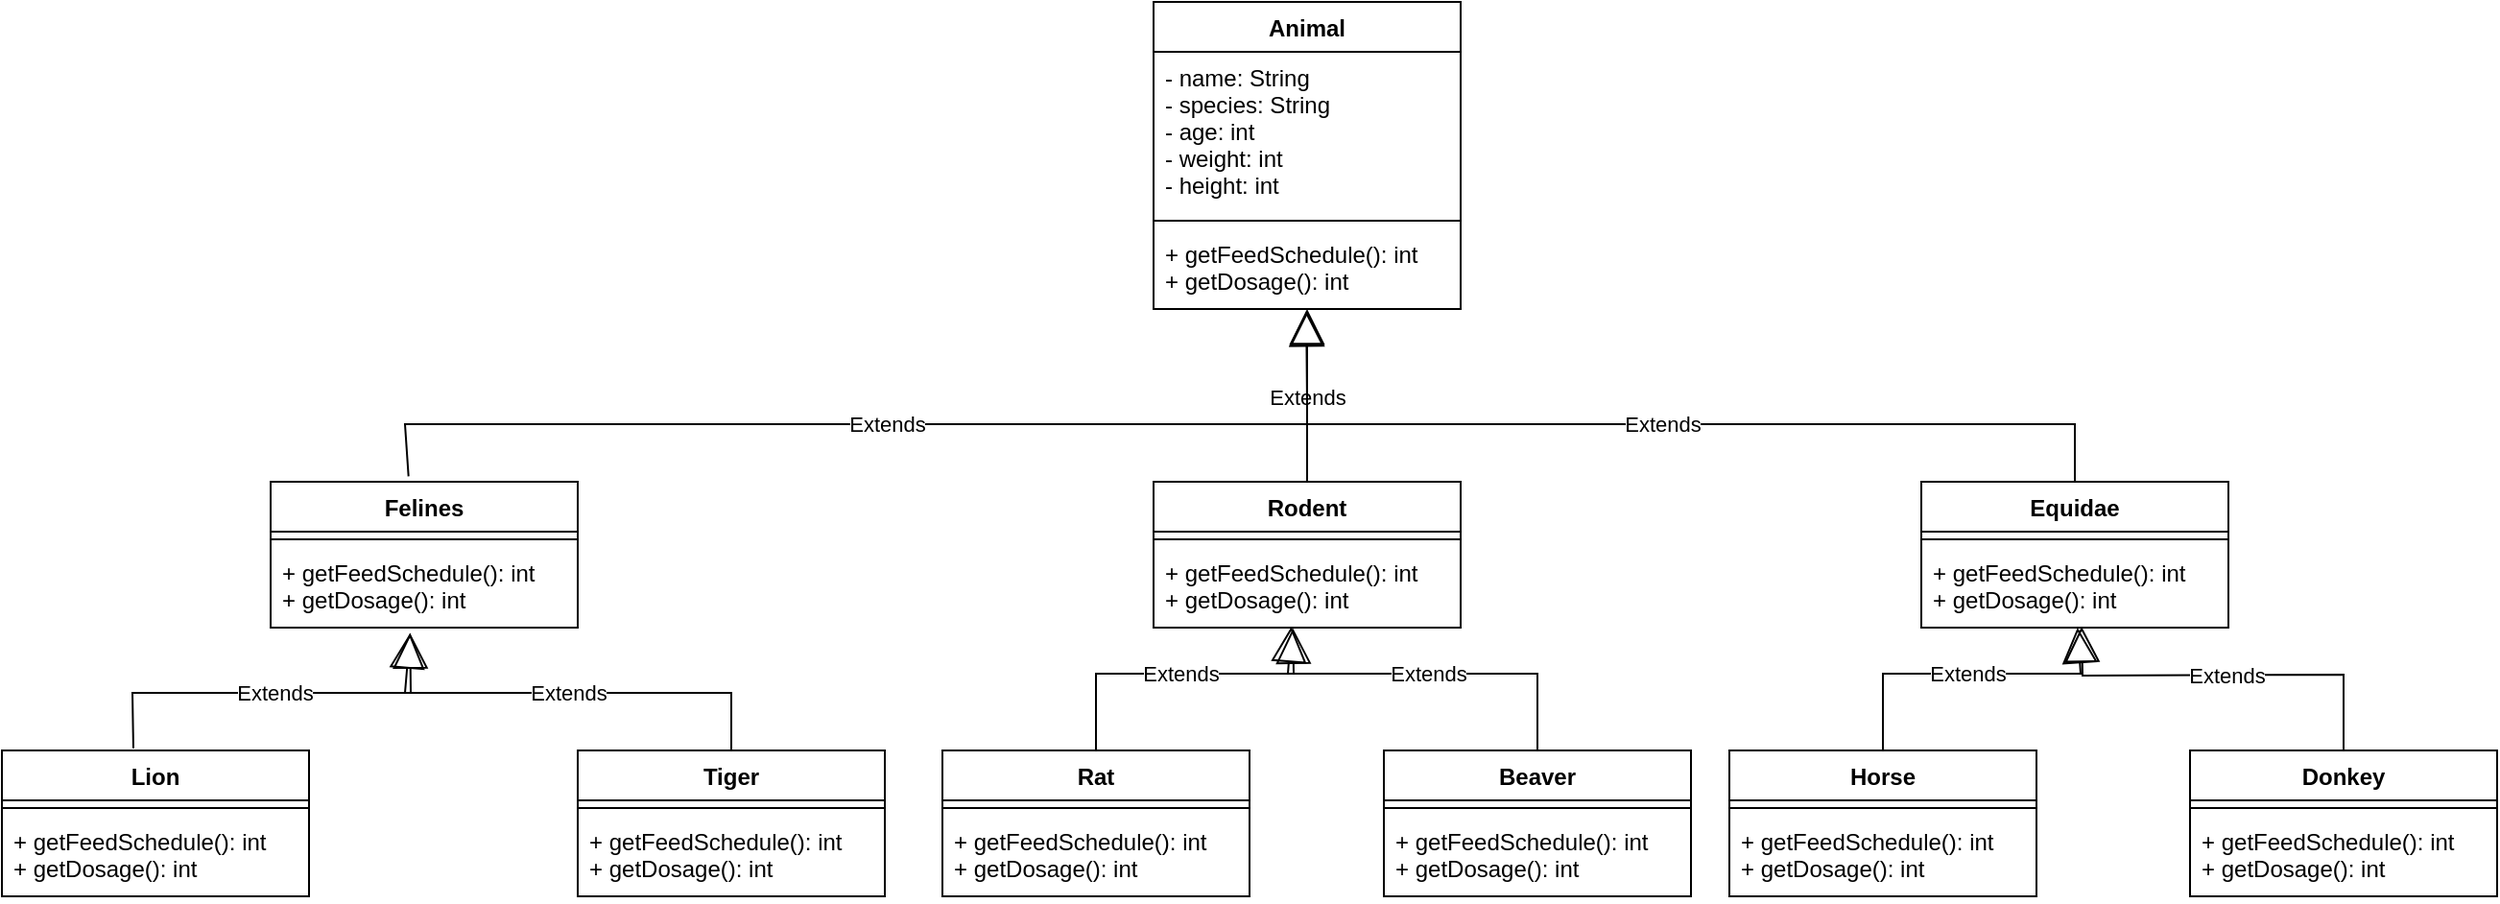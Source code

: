 <mxfile version="20.0.4" type="github"><diagram id="feeYSe5wKjMX-SL_TKrL" name="Page-1"><mxGraphModel dx="1979" dy="637" grid="1" gridSize="10" guides="1" tooltips="1" connect="1" arrows="1" fold="1" page="1" pageScale="1" pageWidth="827" pageHeight="1169" math="0" shadow="0"><root><mxCell id="0"/><mxCell id="1" parent="0"/><mxCell id="Qqt3YQJBpdrjzB38AEWu-1" value="Animal" style="swimlane;fontStyle=1;align=center;verticalAlign=top;childLayout=stackLayout;horizontal=1;startSize=26;horizontalStack=0;resizeParent=1;resizeParentMax=0;resizeLast=0;collapsible=1;marginBottom=0;" vertex="1" parent="1"><mxGeometry x="320" y="20" width="160" height="160" as="geometry"/></mxCell><mxCell id="Qqt3YQJBpdrjzB38AEWu-2" value="- name: String&#10;- species: String&#10;- age: int&#10;- weight: int&#10;- height: int" style="text;strokeColor=none;fillColor=none;align=left;verticalAlign=top;spacingLeft=4;spacingRight=4;overflow=hidden;rotatable=0;points=[[0,0.5],[1,0.5]];portConstraint=eastwest;" vertex="1" parent="Qqt3YQJBpdrjzB38AEWu-1"><mxGeometry y="26" width="160" height="84" as="geometry"/></mxCell><mxCell id="Qqt3YQJBpdrjzB38AEWu-3" value="" style="line;strokeWidth=1;fillColor=none;align=left;verticalAlign=middle;spacingTop=-1;spacingLeft=3;spacingRight=3;rotatable=0;labelPosition=right;points=[];portConstraint=eastwest;" vertex="1" parent="Qqt3YQJBpdrjzB38AEWu-1"><mxGeometry y="110" width="160" height="8" as="geometry"/></mxCell><mxCell id="Qqt3YQJBpdrjzB38AEWu-4" value="+ getFeedSchedule(): int&#10;+ getDosage(): int" style="text;strokeColor=none;fillColor=none;align=left;verticalAlign=top;spacingLeft=4;spacingRight=4;overflow=hidden;rotatable=0;points=[[0,0.5],[1,0.5]];portConstraint=eastwest;" vertex="1" parent="Qqt3YQJBpdrjzB38AEWu-1"><mxGeometry y="118" width="160" height="42" as="geometry"/></mxCell><mxCell id="Qqt3YQJBpdrjzB38AEWu-5" value="Felines" style="swimlane;fontStyle=1;align=center;verticalAlign=top;childLayout=stackLayout;horizontal=1;startSize=26;horizontalStack=0;resizeParent=1;resizeParentMax=0;resizeLast=0;collapsible=1;marginBottom=0;" vertex="1" parent="1"><mxGeometry x="-140" y="270" width="160" height="76" as="geometry"/></mxCell><mxCell id="Qqt3YQJBpdrjzB38AEWu-7" value="" style="line;strokeWidth=1;fillColor=none;align=left;verticalAlign=middle;spacingTop=-1;spacingLeft=3;spacingRight=3;rotatable=0;labelPosition=right;points=[];portConstraint=eastwest;" vertex="1" parent="Qqt3YQJBpdrjzB38AEWu-5"><mxGeometry y="26" width="160" height="8" as="geometry"/></mxCell><mxCell id="Qqt3YQJBpdrjzB38AEWu-8" value="+ getFeedSchedule(): int&#10;+ getDosage(): int" style="text;strokeColor=none;fillColor=none;align=left;verticalAlign=top;spacingLeft=4;spacingRight=4;overflow=hidden;rotatable=0;points=[[0,0.5],[1,0.5]];portConstraint=eastwest;" vertex="1" parent="Qqt3YQJBpdrjzB38AEWu-5"><mxGeometry y="34" width="160" height="42" as="geometry"/></mxCell><mxCell id="Qqt3YQJBpdrjzB38AEWu-9" value="Rodent" style="swimlane;fontStyle=1;align=center;verticalAlign=top;childLayout=stackLayout;horizontal=1;startSize=26;horizontalStack=0;resizeParent=1;resizeParentMax=0;resizeLast=0;collapsible=1;marginBottom=0;" vertex="1" parent="1"><mxGeometry x="320" y="270" width="160" height="76" as="geometry"/></mxCell><mxCell id="Qqt3YQJBpdrjzB38AEWu-10" value="" style="line;strokeWidth=1;fillColor=none;align=left;verticalAlign=middle;spacingTop=-1;spacingLeft=3;spacingRight=3;rotatable=0;labelPosition=right;points=[];portConstraint=eastwest;" vertex="1" parent="Qqt3YQJBpdrjzB38AEWu-9"><mxGeometry y="26" width="160" height="8" as="geometry"/></mxCell><mxCell id="Qqt3YQJBpdrjzB38AEWu-11" value="+ getFeedSchedule(): int&#10;+ getDosage(): int" style="text;strokeColor=none;fillColor=none;align=left;verticalAlign=top;spacingLeft=4;spacingRight=4;overflow=hidden;rotatable=0;points=[[0,0.5],[1,0.5]];portConstraint=eastwest;" vertex="1" parent="Qqt3YQJBpdrjzB38AEWu-9"><mxGeometry y="34" width="160" height="42" as="geometry"/></mxCell><mxCell id="Qqt3YQJBpdrjzB38AEWu-12" value="Equidae" style="swimlane;fontStyle=1;align=center;verticalAlign=top;childLayout=stackLayout;horizontal=1;startSize=26;horizontalStack=0;resizeParent=1;resizeParentMax=0;resizeLast=0;collapsible=1;marginBottom=0;" vertex="1" parent="1"><mxGeometry x="720" y="270" width="160" height="76" as="geometry"/></mxCell><mxCell id="Qqt3YQJBpdrjzB38AEWu-13" value="" style="line;strokeWidth=1;fillColor=none;align=left;verticalAlign=middle;spacingTop=-1;spacingLeft=3;spacingRight=3;rotatable=0;labelPosition=right;points=[];portConstraint=eastwest;" vertex="1" parent="Qqt3YQJBpdrjzB38AEWu-12"><mxGeometry y="26" width="160" height="8" as="geometry"/></mxCell><mxCell id="Qqt3YQJBpdrjzB38AEWu-14" value="+ getFeedSchedule(): int&#10;+ getDosage(): int" style="text;strokeColor=none;fillColor=none;align=left;verticalAlign=top;spacingLeft=4;spacingRight=4;overflow=hidden;rotatable=0;points=[[0,0.5],[1,0.5]];portConstraint=eastwest;" vertex="1" parent="Qqt3YQJBpdrjzB38AEWu-12"><mxGeometry y="34" width="160" height="42" as="geometry"/></mxCell><mxCell id="Qqt3YQJBpdrjzB38AEWu-15" value="Extends" style="endArrow=block;endSize=16;endFill=0;html=1;rounded=0;exitX=0.5;exitY=0;exitDx=0;exitDy=0;entryX=0.5;entryY=1.024;entryDx=0;entryDy=0;entryPerimeter=0;" edge="1" parent="1" source="Qqt3YQJBpdrjzB38AEWu-9" target="Qqt3YQJBpdrjzB38AEWu-4"><mxGeometry width="160" relative="1" as="geometry"><mxPoint x="520" y="290" as="sourcePoint"/><mxPoint x="680" y="290" as="targetPoint"/></mxGeometry></mxCell><mxCell id="Qqt3YQJBpdrjzB38AEWu-28" value="Lion" style="swimlane;fontStyle=1;align=center;verticalAlign=top;childLayout=stackLayout;horizontal=1;startSize=26;horizontalStack=0;resizeParent=1;resizeParentMax=0;resizeLast=0;collapsible=1;marginBottom=0;" vertex="1" parent="1"><mxGeometry x="-280" y="410" width="160" height="76" as="geometry"/></mxCell><mxCell id="Qqt3YQJBpdrjzB38AEWu-29" value="" style="line;strokeWidth=1;fillColor=none;align=left;verticalAlign=middle;spacingTop=-1;spacingLeft=3;spacingRight=3;rotatable=0;labelPosition=right;points=[];portConstraint=eastwest;" vertex="1" parent="Qqt3YQJBpdrjzB38AEWu-28"><mxGeometry y="26" width="160" height="8" as="geometry"/></mxCell><mxCell id="Qqt3YQJBpdrjzB38AEWu-30" value="+ getFeedSchedule(): int&#10;+ getDosage(): int" style="text;strokeColor=none;fillColor=none;align=left;verticalAlign=top;spacingLeft=4;spacingRight=4;overflow=hidden;rotatable=0;points=[[0,0.5],[1,0.5]];portConstraint=eastwest;" vertex="1" parent="Qqt3YQJBpdrjzB38AEWu-28"><mxGeometry y="34" width="160" height="42" as="geometry"/></mxCell><mxCell id="Qqt3YQJBpdrjzB38AEWu-31" value="Tiger" style="swimlane;fontStyle=1;align=center;verticalAlign=top;childLayout=stackLayout;horizontal=1;startSize=26;horizontalStack=0;resizeParent=1;resizeParentMax=0;resizeLast=0;collapsible=1;marginBottom=0;" vertex="1" parent="1"><mxGeometry x="20" y="410" width="160" height="76" as="geometry"/></mxCell><mxCell id="Qqt3YQJBpdrjzB38AEWu-32" value="" style="line;strokeWidth=1;fillColor=none;align=left;verticalAlign=middle;spacingTop=-1;spacingLeft=3;spacingRight=3;rotatable=0;labelPosition=right;points=[];portConstraint=eastwest;" vertex="1" parent="Qqt3YQJBpdrjzB38AEWu-31"><mxGeometry y="26" width="160" height="8" as="geometry"/></mxCell><mxCell id="Qqt3YQJBpdrjzB38AEWu-33" value="+ getFeedSchedule(): int&#10;+ getDosage(): int" style="text;strokeColor=none;fillColor=none;align=left;verticalAlign=top;spacingLeft=4;spacingRight=4;overflow=hidden;rotatable=0;points=[[0,0.5],[1,0.5]];portConstraint=eastwest;" vertex="1" parent="Qqt3YQJBpdrjzB38AEWu-31"><mxGeometry y="34" width="160" height="42" as="geometry"/></mxCell><mxCell id="Qqt3YQJBpdrjzB38AEWu-34" value="Extends" style="endArrow=block;endSize=16;endFill=0;html=1;rounded=0;exitX=0.449;exitY=-0.037;exitDx=0;exitDy=0;entryX=0.5;entryY=1.024;entryDx=0;entryDy=0;entryPerimeter=0;exitPerimeter=0;" edge="1" parent="1" source="Qqt3YQJBpdrjzB38AEWu-5"><mxGeometry width="160" relative="1" as="geometry"><mxPoint x="399.58" y="270.0" as="sourcePoint"/><mxPoint x="399.58" y="181.008" as="targetPoint"/><Array as="points"><mxPoint x="-70" y="240"/><mxPoint x="70" y="240"/><mxPoint x="130" y="240"/><mxPoint x="240" y="240"/><mxPoint x="400" y="240"/><mxPoint x="400" y="230"/></Array></mxGeometry></mxCell><mxCell id="Qqt3YQJBpdrjzB38AEWu-35" value="Extends" style="endArrow=block;endSize=16;endFill=0;html=1;rounded=0;exitX=0.5;exitY=0;exitDx=0;exitDy=0;" edge="1" parent="1" source="Qqt3YQJBpdrjzB38AEWu-12"><mxGeometry width="160" relative="1" as="geometry"><mxPoint x="590" y="280.0" as="sourcePoint"/><mxPoint x="400" y="180" as="targetPoint"/><Array as="points"><mxPoint x="800" y="240"/><mxPoint x="400" y="240"/></Array></mxGeometry></mxCell><mxCell id="Qqt3YQJBpdrjzB38AEWu-36" value="Extends" style="endArrow=block;endSize=16;endFill=0;html=1;rounded=0;exitX=0.428;exitY=-0.015;exitDx=0;exitDy=0;exitPerimeter=0;entryX=0.454;entryY=1.067;entryDx=0;entryDy=0;entryPerimeter=0;" edge="1" parent="1" source="Qqt3YQJBpdrjzB38AEWu-28" target="Qqt3YQJBpdrjzB38AEWu-8"><mxGeometry width="160" relative="1" as="geometry"><mxPoint x="-130" y="380" as="sourcePoint"/><mxPoint x="-210" y="350" as="targetPoint"/><Array as="points"><mxPoint x="-212" y="380"/><mxPoint x="-67" y="380"/></Array></mxGeometry></mxCell><mxCell id="Qqt3YQJBpdrjzB38AEWu-40" value="Extends" style="endArrow=block;endSize=16;endFill=0;html=1;rounded=0;exitX=0.5;exitY=0;exitDx=0;exitDy=0;entryX=0.454;entryY=1.067;entryDx=0;entryDy=0;entryPerimeter=0;" edge="1" parent="1" source="Qqt3YQJBpdrjzB38AEWu-31" target="Qqt3YQJBpdrjzB38AEWu-8"><mxGeometry width="160" relative="1" as="geometry"><mxPoint x="-130" y="380" as="sourcePoint"/><mxPoint x="30" y="370" as="targetPoint"/><Array as="points"><mxPoint x="100" y="380"/><mxPoint x="-70" y="380"/></Array></mxGeometry></mxCell><mxCell id="Qqt3YQJBpdrjzB38AEWu-41" value="Rat" style="swimlane;fontStyle=1;align=center;verticalAlign=top;childLayout=stackLayout;horizontal=1;startSize=26;horizontalStack=0;resizeParent=1;resizeParentMax=0;resizeLast=0;collapsible=1;marginBottom=0;" vertex="1" parent="1"><mxGeometry x="210" y="410" width="160" height="76" as="geometry"/></mxCell><mxCell id="Qqt3YQJBpdrjzB38AEWu-42" value="" style="line;strokeWidth=1;fillColor=none;align=left;verticalAlign=middle;spacingTop=-1;spacingLeft=3;spacingRight=3;rotatable=0;labelPosition=right;points=[];portConstraint=eastwest;" vertex="1" parent="Qqt3YQJBpdrjzB38AEWu-41"><mxGeometry y="26" width="160" height="8" as="geometry"/></mxCell><mxCell id="Qqt3YQJBpdrjzB38AEWu-43" value="+ getFeedSchedule(): int&#10;+ getDosage(): int" style="text;strokeColor=none;fillColor=none;align=left;verticalAlign=top;spacingLeft=4;spacingRight=4;overflow=hidden;rotatable=0;points=[[0,0.5],[1,0.5]];portConstraint=eastwest;" vertex="1" parent="Qqt3YQJBpdrjzB38AEWu-41"><mxGeometry y="34" width="160" height="42" as="geometry"/></mxCell><mxCell id="Qqt3YQJBpdrjzB38AEWu-44" value="Beaver" style="swimlane;fontStyle=1;align=center;verticalAlign=top;childLayout=stackLayout;horizontal=1;startSize=26;horizontalStack=0;resizeParent=1;resizeParentMax=0;resizeLast=0;collapsible=1;marginBottom=0;" vertex="1" parent="1"><mxGeometry x="440" y="410" width="160" height="76" as="geometry"/></mxCell><mxCell id="Qqt3YQJBpdrjzB38AEWu-45" value="" style="line;strokeWidth=1;fillColor=none;align=left;verticalAlign=middle;spacingTop=-1;spacingLeft=3;spacingRight=3;rotatable=0;labelPosition=right;points=[];portConstraint=eastwest;" vertex="1" parent="Qqt3YQJBpdrjzB38AEWu-44"><mxGeometry y="26" width="160" height="8" as="geometry"/></mxCell><mxCell id="Qqt3YQJBpdrjzB38AEWu-46" value="+ getFeedSchedule(): int&#10;+ getDosage(): int" style="text;strokeColor=none;fillColor=none;align=left;verticalAlign=top;spacingLeft=4;spacingRight=4;overflow=hidden;rotatable=0;points=[[0,0.5],[1,0.5]];portConstraint=eastwest;" vertex="1" parent="Qqt3YQJBpdrjzB38AEWu-44"><mxGeometry y="34" width="160" height="42" as="geometry"/></mxCell><mxCell id="Qqt3YQJBpdrjzB38AEWu-47" value="Extends" style="endArrow=block;endSize=16;endFill=0;html=1;rounded=0;exitX=0.5;exitY=0;exitDx=0;exitDy=0;entryX=0.449;entryY=0.988;entryDx=0;entryDy=0;entryPerimeter=0;" edge="1" parent="1" source="Qqt3YQJBpdrjzB38AEWu-44" target="Qqt3YQJBpdrjzB38AEWu-11"><mxGeometry width="160" relative="1" as="geometry"><mxPoint x="470" y="380" as="sourcePoint"/><mxPoint x="390" y="350" as="targetPoint"/><Array as="points"><mxPoint x="520" y="370"/><mxPoint x="390" y="370"/></Array></mxGeometry></mxCell><mxCell id="Qqt3YQJBpdrjzB38AEWu-48" value="Extends" style="endArrow=block;endSize=16;endFill=0;html=1;rounded=0;exitX=0.5;exitY=0;exitDx=0;exitDy=0;entryX=0.454;entryY=1.008;entryDx=0;entryDy=0;entryPerimeter=0;" edge="1" parent="1" source="Qqt3YQJBpdrjzB38AEWu-41" target="Qqt3YQJBpdrjzB38AEWu-11"><mxGeometry width="160" relative="1" as="geometry"><mxPoint x="470" y="380" as="sourcePoint"/><mxPoint x="290" y="340" as="targetPoint"/><Array as="points"><mxPoint x="290" y="370"/><mxPoint x="393" y="370"/></Array></mxGeometry></mxCell><mxCell id="Qqt3YQJBpdrjzB38AEWu-49" value="Horse" style="swimlane;fontStyle=1;align=center;verticalAlign=top;childLayout=stackLayout;horizontal=1;startSize=26;horizontalStack=0;resizeParent=1;resizeParentMax=0;resizeLast=0;collapsible=1;marginBottom=0;" vertex="1" parent="1"><mxGeometry x="620" y="410" width="160" height="76" as="geometry"/></mxCell><mxCell id="Qqt3YQJBpdrjzB38AEWu-50" value="" style="line;strokeWidth=1;fillColor=none;align=left;verticalAlign=middle;spacingTop=-1;spacingLeft=3;spacingRight=3;rotatable=0;labelPosition=right;points=[];portConstraint=eastwest;" vertex="1" parent="Qqt3YQJBpdrjzB38AEWu-49"><mxGeometry y="26" width="160" height="8" as="geometry"/></mxCell><mxCell id="Qqt3YQJBpdrjzB38AEWu-51" value="+ getFeedSchedule(): int&#10;+ getDosage(): int" style="text;strokeColor=none;fillColor=none;align=left;verticalAlign=top;spacingLeft=4;spacingRight=4;overflow=hidden;rotatable=0;points=[[0,0.5],[1,0.5]];portConstraint=eastwest;" vertex="1" parent="Qqt3YQJBpdrjzB38AEWu-49"><mxGeometry y="34" width="160" height="42" as="geometry"/></mxCell><mxCell id="Qqt3YQJBpdrjzB38AEWu-52" value="Donkey" style="swimlane;fontStyle=1;align=center;verticalAlign=top;childLayout=stackLayout;horizontal=1;startSize=26;horizontalStack=0;resizeParent=1;resizeParentMax=0;resizeLast=0;collapsible=1;marginBottom=0;" vertex="1" parent="1"><mxGeometry x="860" y="410" width="160" height="76" as="geometry"/></mxCell><mxCell id="Qqt3YQJBpdrjzB38AEWu-53" value="" style="line;strokeWidth=1;fillColor=none;align=left;verticalAlign=middle;spacingTop=-1;spacingLeft=3;spacingRight=3;rotatable=0;labelPosition=right;points=[];portConstraint=eastwest;" vertex="1" parent="Qqt3YQJBpdrjzB38AEWu-52"><mxGeometry y="26" width="160" height="8" as="geometry"/></mxCell><mxCell id="Qqt3YQJBpdrjzB38AEWu-54" value="+ getFeedSchedule(): int&#10;+ getDosage(): int" style="text;strokeColor=none;fillColor=none;align=left;verticalAlign=top;spacingLeft=4;spacingRight=4;overflow=hidden;rotatable=0;points=[[0,0.5],[1,0.5]];portConstraint=eastwest;" vertex="1" parent="Qqt3YQJBpdrjzB38AEWu-52"><mxGeometry y="34" width="160" height="42" as="geometry"/></mxCell><mxCell id="Qqt3YQJBpdrjzB38AEWu-55" value="Extends" style="endArrow=block;endSize=16;endFill=0;html=1;rounded=0;entryX=0.522;entryY=0.988;entryDx=0;entryDy=0;entryPerimeter=0;" edge="1" parent="1" source="Qqt3YQJBpdrjzB38AEWu-52" target="Qqt3YQJBpdrjzB38AEWu-14"><mxGeometry width="160" relative="1" as="geometry"><mxPoint x="940" y="410.5" as="sourcePoint"/><mxPoint x="810" y="350" as="targetPoint"/><Array as="points"><mxPoint x="940" y="370.5"/><mxPoint x="804" y="371"/></Array></mxGeometry></mxCell><mxCell id="Qqt3YQJBpdrjzB38AEWu-56" value="Extends" style="endArrow=block;endSize=16;endFill=0;html=1;rounded=0;" edge="1" parent="1" source="Qqt3YQJBpdrjzB38AEWu-49" target="Qqt3YQJBpdrjzB38AEWu-14"><mxGeometry width="160" relative="1" as="geometry"><mxPoint x="700" y="410" as="sourcePoint"/><mxPoint x="802.64" y="346.336" as="targetPoint"/><Array as="points"><mxPoint x="700" y="370"/><mxPoint x="803" y="370"/></Array></mxGeometry></mxCell></root></mxGraphModel></diagram></mxfile>